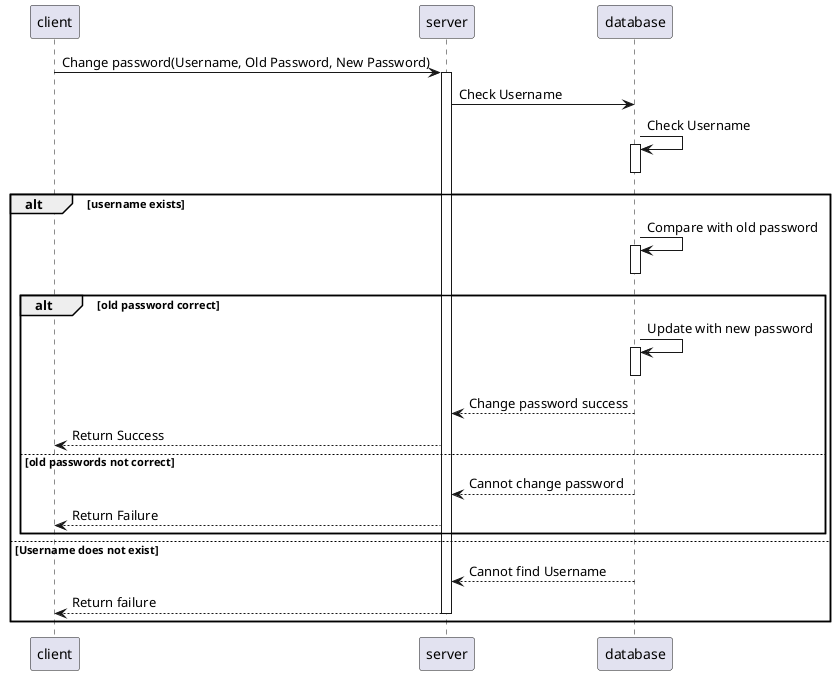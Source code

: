 @startuml
client -> server: Change password(Username, Old Password, New Password)
activate server
server-> database: Check Username
database -> database: Check Username
activate database
deactivate  database

alt username exists

  database -> database: Compare with old password
  activate database
  deactivate database

  alt old password correct
  
    database -> database: Update with new password
    activate database
    deactivate database

    database --> server: Change password success

    server --> client: Return Success

  else old passwords not correct

    database --> server: Cannot change password

    server --> client: Return Failure 

  end

else Username does not exist

    database --> server: Cannot find Username

    server --> client: Return failure

deactivate server
end
@enduml